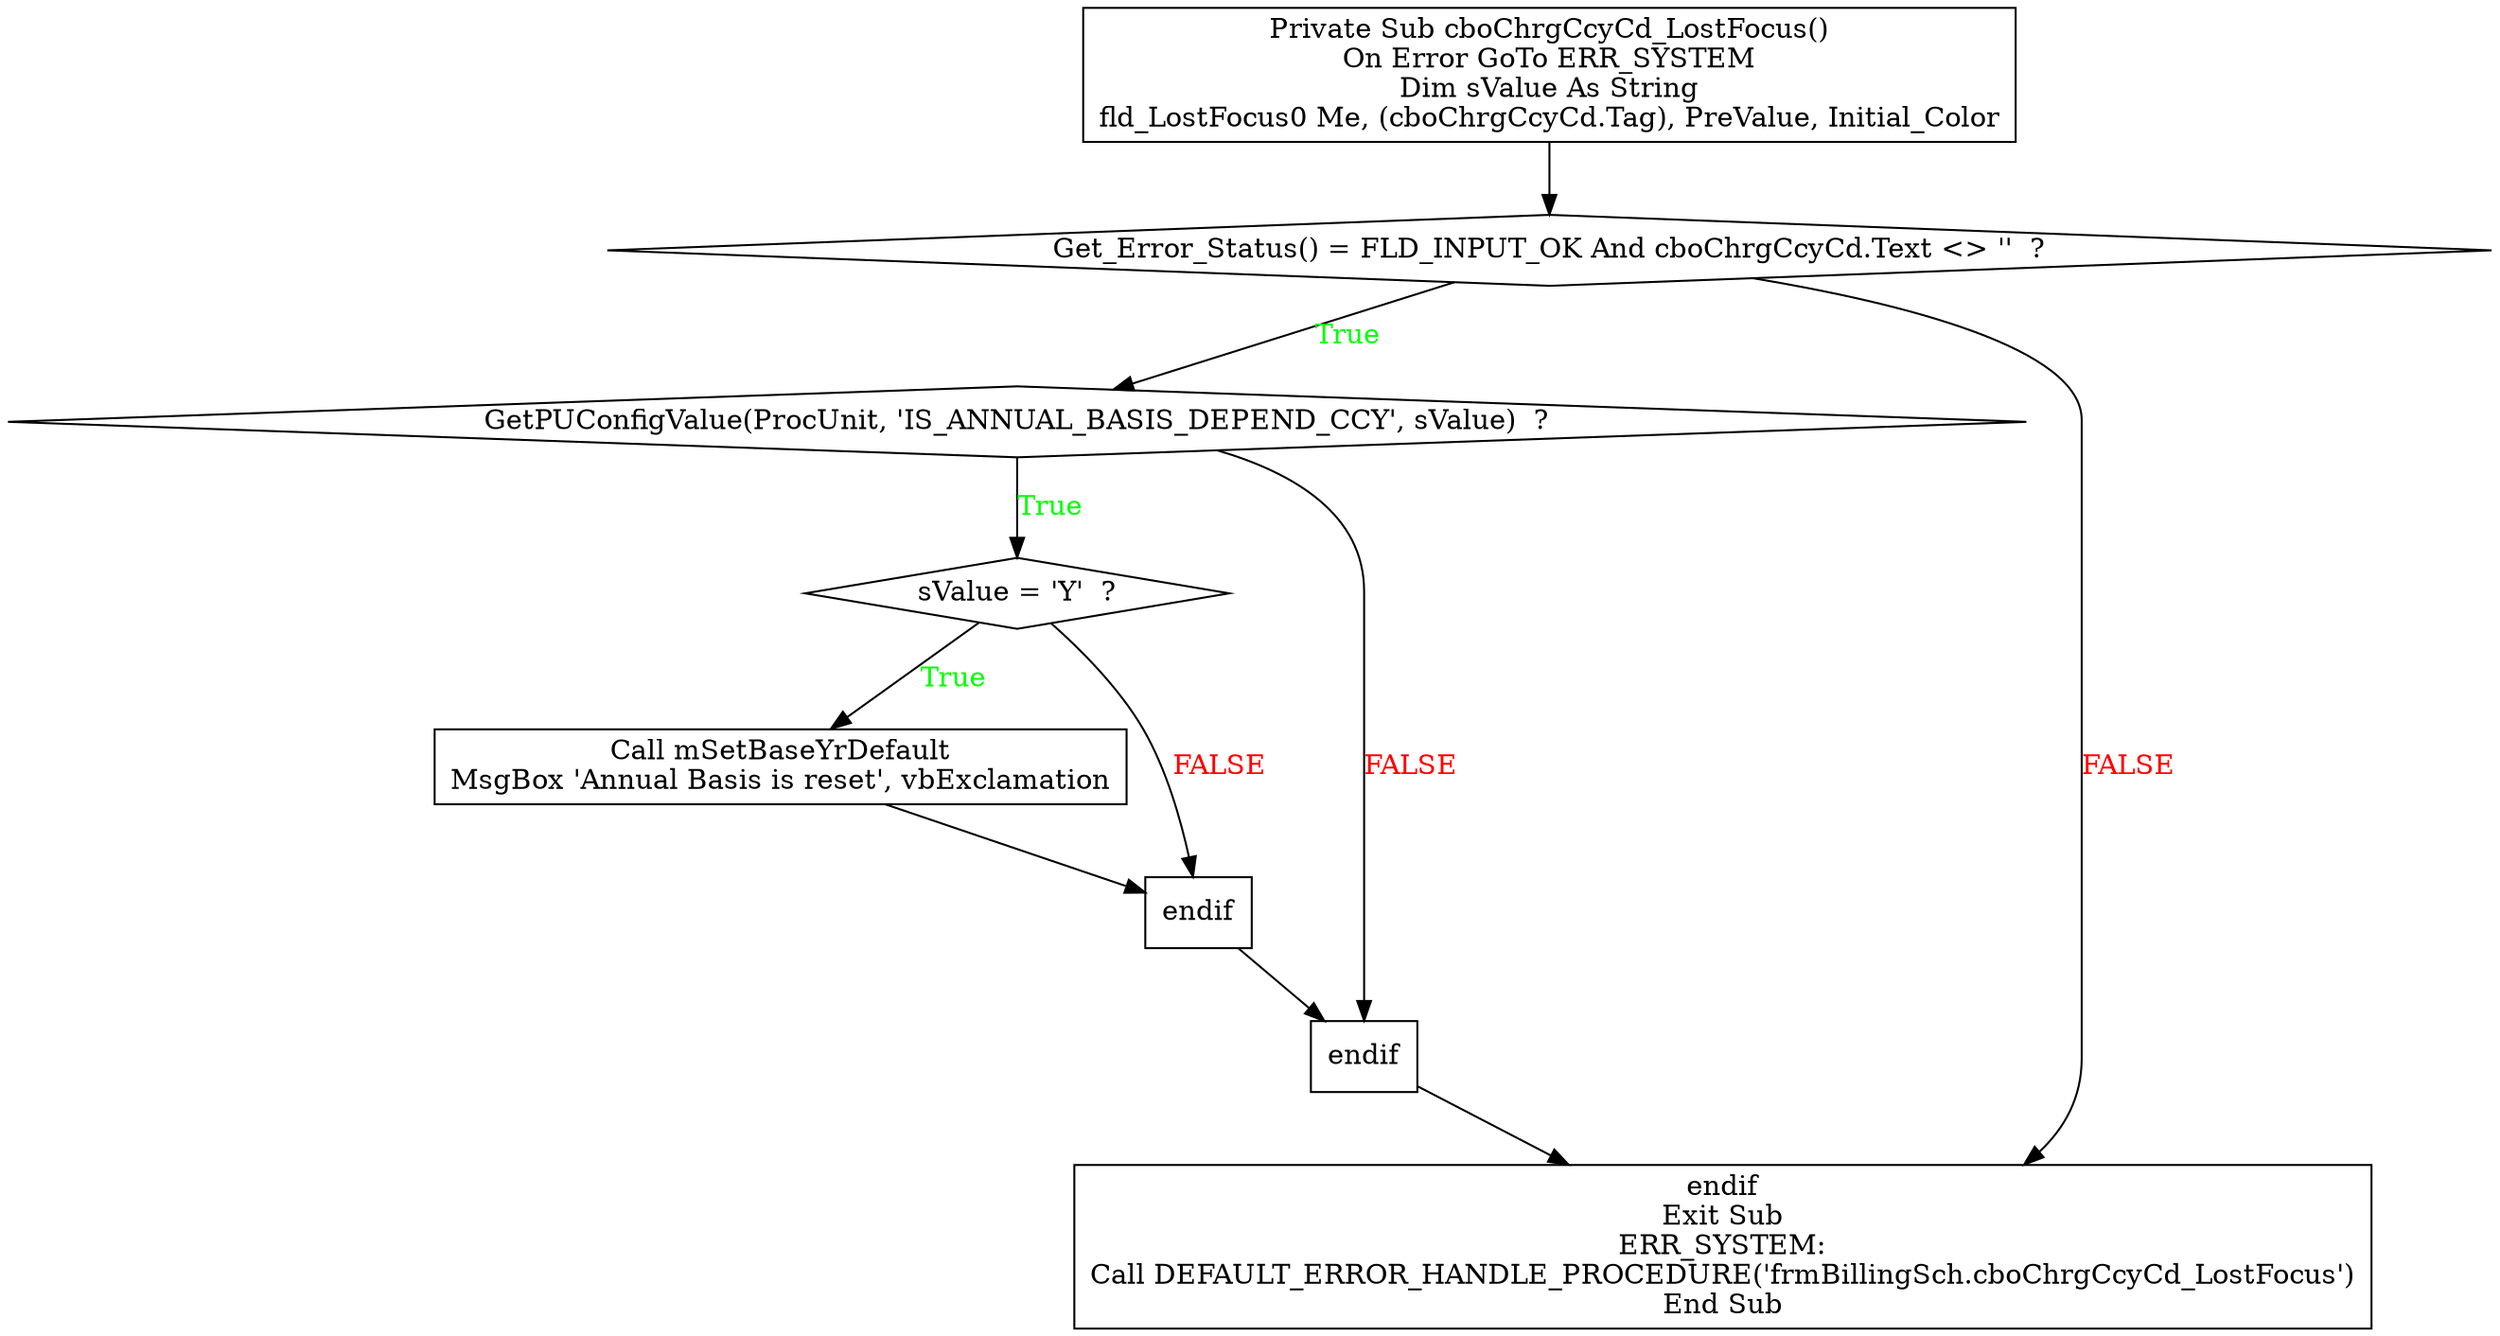 digraph G{
Node_1 [ label ="Private Sub cboChrgCcyCd_LostFocus()\nOn Error GoTo ERR_SYSTEM\nDim sValue As String\nfld_LostFocus0 Me, (cboChrgCcyCd.Tag), PreValue, Initial_Color",shape="box"];
Node_2 [ label ="Get_Error_Status() = FLD_INPUT_OK And cboChrgCcyCd.Text <> ''  ?",shape="diamond"];
Node_3 [ label ="GetPUConfigValue(ProcUnit, 'IS_ANNUAL_BASIS_DEPEND_CCY', sValue)  ?",shape="diamond"];
Node_4 [ label ="sValue = 'Y'  ?",shape="diamond"];
Node_5 [ label ="Call mSetBaseYrDefault\nMsgBox 'Annual Basis is reset', vbExclamation",shape="box"];
Node_6 [ label ="endif",shape="box"];
Node_7 [ label ="endif",shape="box"];
Node_8 [ label ="endif\nExit Sub\nERR_SYSTEM:\nCall DEFAULT_ERROR_HANDLE_PROCEDURE('frmBillingSch.cboChrgCcyCd_LostFocus')\nEnd Sub",shape="box"];
Node_2 -> Node_3 [label="True",fontcolor="GREEN"];
Node_1 -> Node_2;
Node_3 -> Node_4 [label="True",fontcolor="GREEN"];
Node_4 -> Node_5 [label="True",fontcolor="GREEN"];
Node_4 -> Node_6 [label="FALSE",fontcolor="RED"];
Node_5 -> Node_6;
Node_3 -> Node_7 [label="FALSE",fontcolor="RED"];
Node_6 -> Node_7;
Node_2 -> Node_8 [label="FALSE",fontcolor="RED"];
Node_7 -> Node_8;
}
